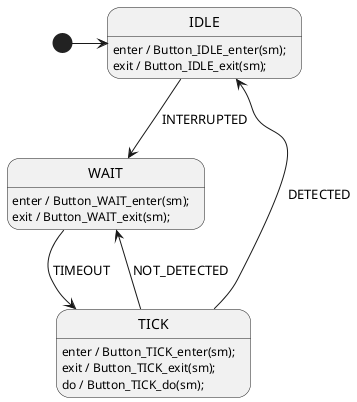 @startuml Button

' //////////////////////// STATE ORGANIZATION ///////////////////////
' Note: StateSmith treats state names and events as case insensitive.
' More info: https://github.com/StateSmith/StateSmith/wiki/PlantUML

state IDLE
state WAIT
state TICK


' ///////////////////////// STATE HANDLERS /////////////////////////
' Syntax: https://github.com/StateSmith/StateSmith/wiki/Behaviors

[*] -> IDLE

' IDLE
IDLE: enter / Button_IDLE_enter(sm);
IDLE: exit / Button_IDLE_exit(sm);
IDLE --> WAIT : INTERRUPTED

' WAIT
WAIT: enter / Button_WAIT_enter(sm);
WAIT: exit / Button_WAIT_exit(sm);
WAIT --> TICK : TIMEOUT

' TICK
TICK: enter / Button_TICK_enter(sm);
TICK: exit / Button_TICK_exit(sm);
TICK: do / Button_TICK_do(sm);
TICK --> WAIT : NOT_DETECTED
TICK --> IDLE : DETECTED


' //////////////////////// StateSmith config ////////////////////////
' The below special comment block sets the StateSmith configuration.
' More info: https://github.com/StateSmith/StateSmith/issues/335

/'! $CONFIG : toml

[RenderConfig]
FileTop = """
    """
AutoExpandedVars = """
    uint32_t button_state;
    uint32_t left_count;
    uint32_t right_count;
    uint32_t tick_count;
    ButtonDrvCallback button_callback;
    TimerDrvCallback timer_callback;
    """

[RenderConfig.C]
# CFileExtension = ".inc" # if you want to include sm in another file
HFileIncludes = """
    #include "ButtonDrv.h"
    #include "TimerDrv.h"
    """
CFileIncludes = """

    extern void Button_IDLE_enter(Button* sm);
    extern void Button_IDLE_exit(Button* sm);
    extern void Button_WAIT_enter(Button* sm);
    extern void Button_WAIT_exit(Button* sm);
    extern void Button_TICK_enter(Button* sm);
    extern void Button_TICK_exit(Button* sm);
    extern void Button_TICK_do(Button* sm);
    """
IncludeGuardLabel = "{FILENAME}_H"

# More C settings are available. See docs.

[SmRunnerSettings]
transpilerId = "C99"
'/
@enduml
